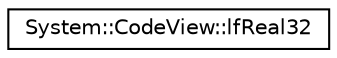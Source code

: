 digraph G
{
  edge [fontname="Helvetica",fontsize="10",labelfontname="Helvetica",labelfontsize="10"];
  node [fontname="Helvetica",fontsize="10",shape=record];
  rankdir="LR";
  Node1 [label="System::CodeView::lfReal32",height=0.2,width=0.4,color="black", fillcolor="white", style="filled",URL="$struct_system_1_1_code_view_1_1lf_real32.html"];
}
